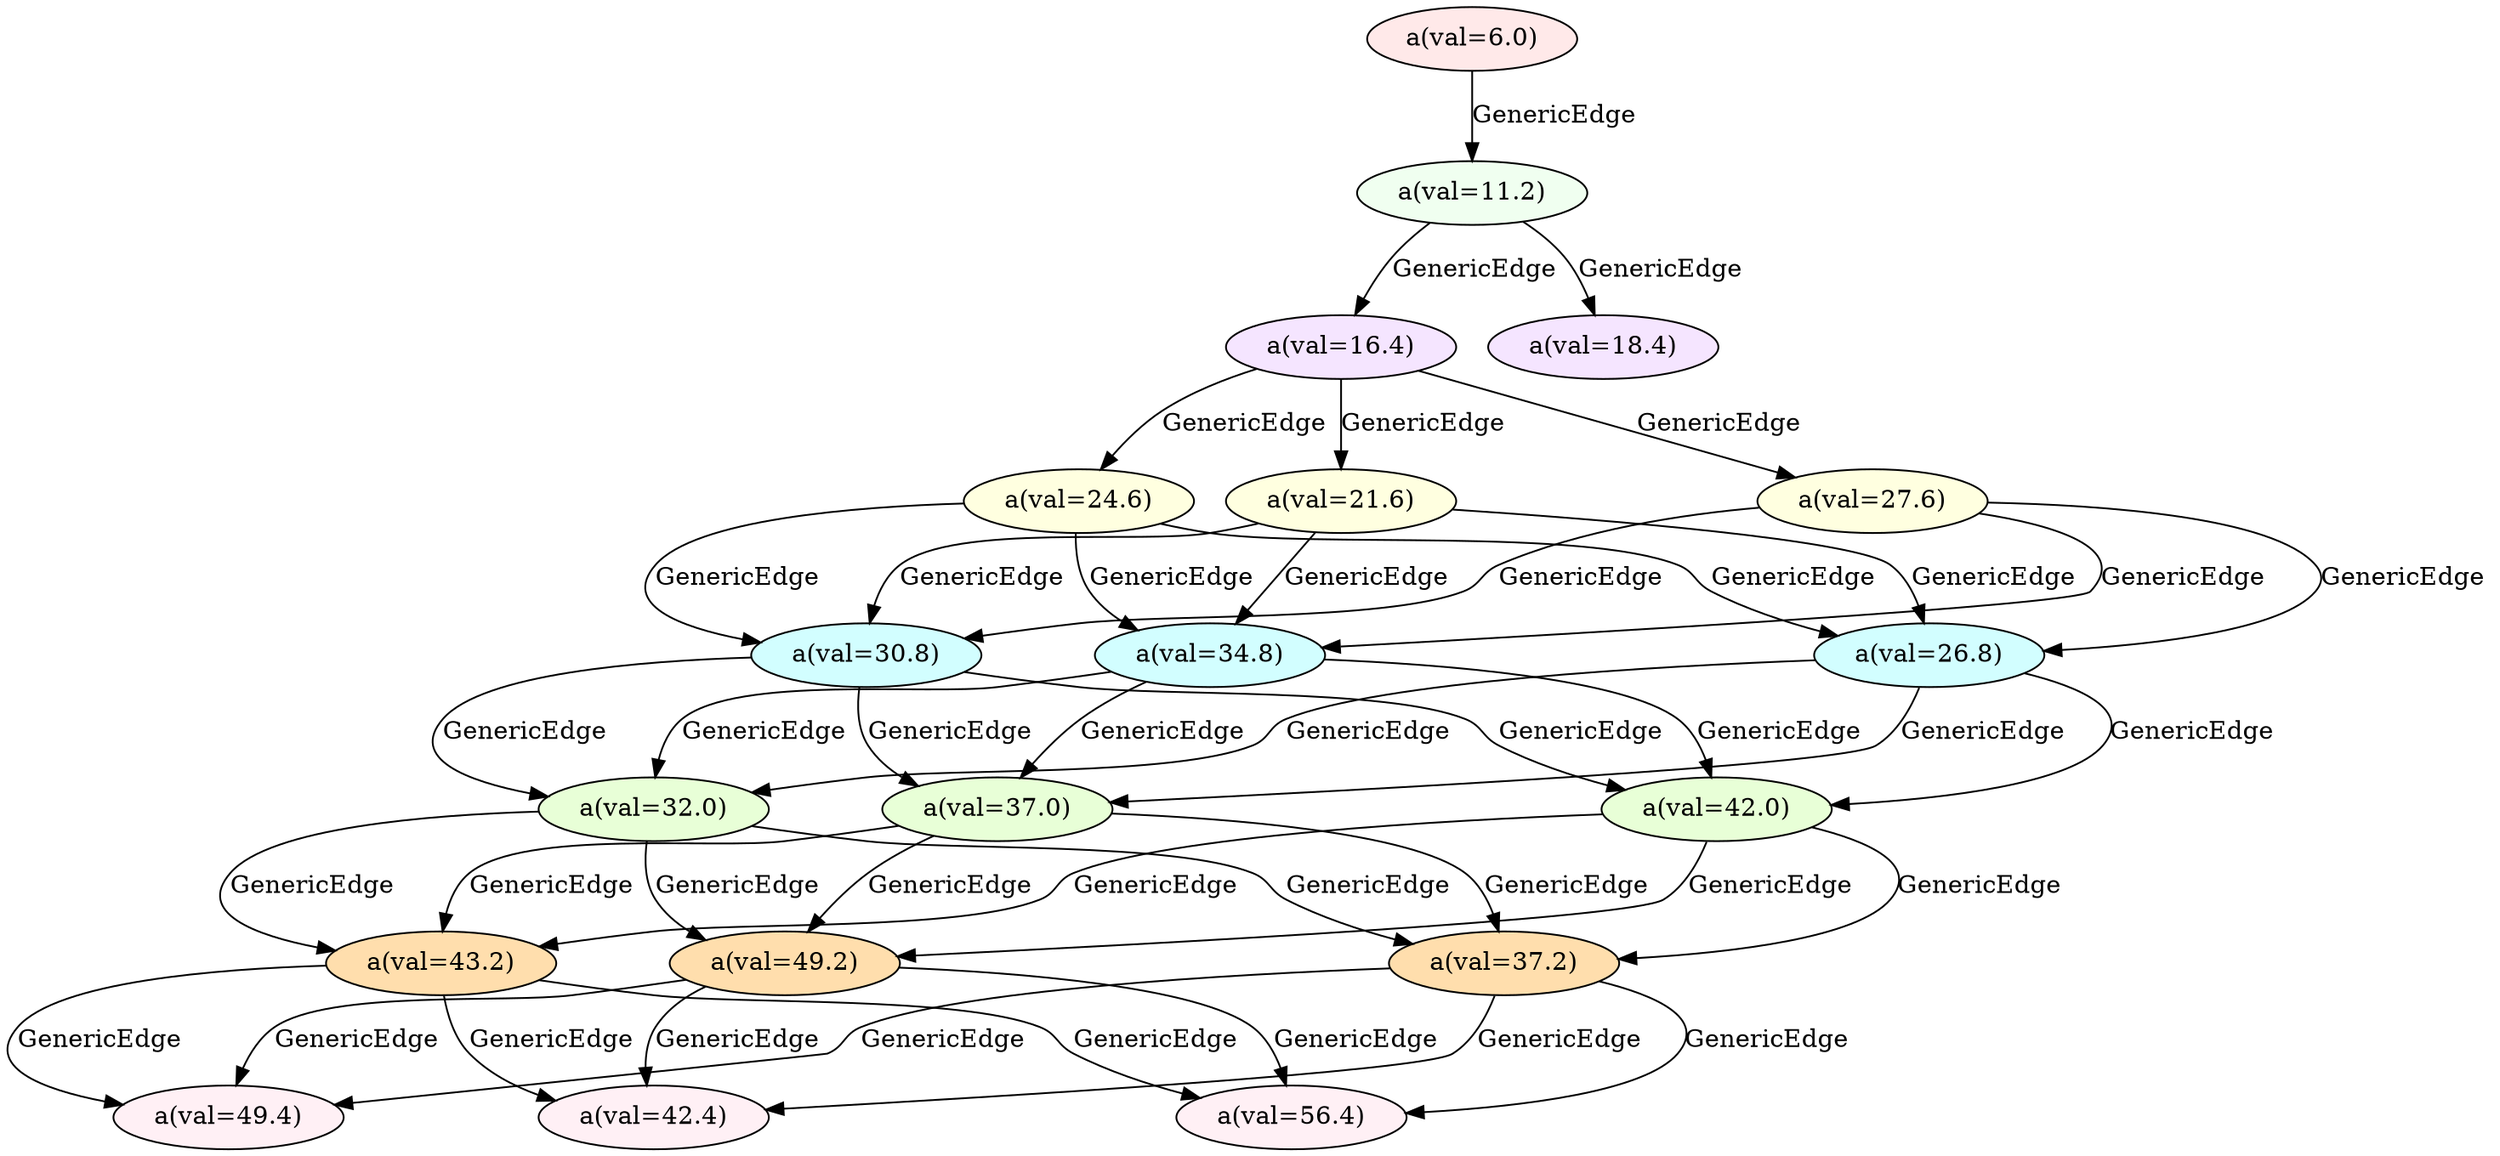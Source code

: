 digraph {
    node [style="filled", shape="ellipse", fillcolor="invis", fontcolor="black"];
    0 -> 1  [label="GenericEdge "];
    1 -> 2  [label="GenericEdge "];
    2 -> 3  [label="GenericEdge "];
    3 -> 4  [label="GenericEdge "];
    4 -> 5  [label="GenericEdge "];
    5 -> 6  [label="GenericEdge "];
    6 -> 7  [label="GenericEdge "];
    6 -> 8  [label="GenericEdge "];
    6 -> 9  [label="GenericEdge "];
    5 -> 10  [label="GenericEdge "];
    10 -> 7  [label="GenericEdge "];
    10 -> 8  [label="GenericEdge "];
    10 -> 9  [label="GenericEdge "];
    5 -> 11  [label="GenericEdge "];
    11 -> 7  [label="GenericEdge "];
    11 -> 8  [label="GenericEdge "];
    11 -> 9  [label="GenericEdge "];
    4 -> 12  [label="GenericEdge "];
    12 -> 6  [label="GenericEdge "];
    12 -> 10  [label="GenericEdge "];
    12 -> 11  [label="GenericEdge "];
    4 -> 13  [label="GenericEdge "];
    13 -> 6  [label="GenericEdge "];
    13 -> 10  [label="GenericEdge "];
    13 -> 11  [label="GenericEdge "];
    3 -> 14  [label="GenericEdge "];
    14 -> 5  [label="GenericEdge "];
    14 -> 12  [label="GenericEdge "];
    14 -> 13  [label="GenericEdge "];
    3 -> 15  [label="GenericEdge "];
    15 -> 5  [label="GenericEdge "];
    15 -> 12  [label="GenericEdge "];
    15 -> 13  [label="GenericEdge "];
    2 -> 16  [label="GenericEdge "];
    16 -> 4  [label="GenericEdge "];
    16 -> 14  [label="GenericEdge "];
    16 -> 15  [label="GenericEdge "];
    2 -> 17  [label="GenericEdge "];
    17 -> 4  [label="GenericEdge "];
    17 -> 14  [label="GenericEdge "];
    17 -> 15  [label="GenericEdge "];
    1 -> 18  [label="GenericEdge "];
    0 [label="a(val=6.0)"fillcolor="#FFE9E9"];
    1 [label="a(val=11.2)"fillcolor="#F0FFF0"];
    2 [label="a(val=16.4)"fillcolor="#F5E5FF"];
    3 [label="a(val=21.6)"fillcolor="#FFFFE0"];
    4 [label="a(val=26.8)"fillcolor="#D2FEFF "];
    5 [label="a(val=32.0)"fillcolor="#E8FFD7"];
    6 [label="a(val=37.2)"fillcolor="#FFDEAD"];
    7 [label="a(val=42.4)"fillcolor="#FFF0F5"];
    8 [label="a(val=49.4)"fillcolor="#FFF0F5"];
    9 [label="a(val=56.4)"fillcolor="#FFF0F5"];
    10 [label="a(val=43.2)"fillcolor="#FFDEAD"];
    11 [label="a(val=49.2)"fillcolor="#FFDEAD"];
    12 [label="a(val=37.0)"fillcolor="#E8FFD7"];
    13 [label="a(val=42.0)"fillcolor="#E8FFD7"];
    14 [label="a(val=30.8)"fillcolor="#D2FEFF "];
    15 [label="a(val=34.8)"fillcolor="#D2FEFF "];
    16 [label="a(val=24.6)"fillcolor="#FFFFE0"];
    17 [label="a(val=27.6)"fillcolor="#FFFFE0"];
    18 [label="a(val=18.4)"fillcolor="#F5E5FF"];
}